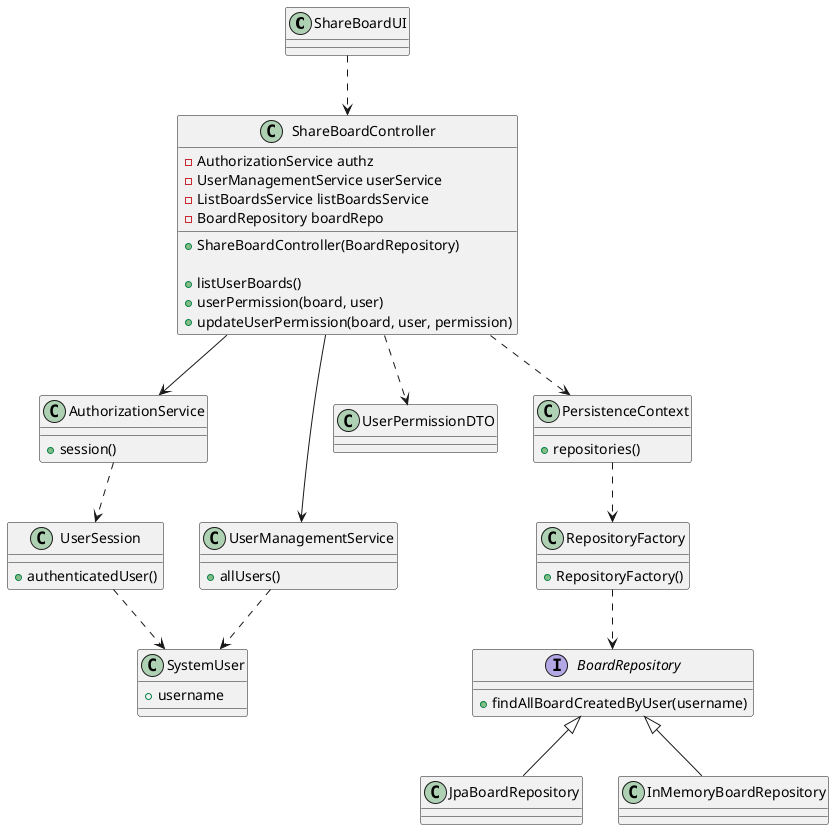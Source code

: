 @startuml US3004_CD

class ShareBoardUI {}

class ShareBoardController {
  - AuthorizationService authz
  - UserManagementService userService
  - ListBoardsService listBoardsService
  - BoardRepository boardRepo

  + ShareBoardController(BoardRepository)

  + listUserBoards()
  + userPermission(board, user)
  + updateUserPermission(board, user, permission)
}

class ShareBoardController {}

class AuthorizationService {
  + session()
}

class UserSession {
  + authenticatedUser()
}

class SystemUser {
  + username
}

class UserManagementService {
  + allUsers()
}

class UserPermissionDTO {}

class PersistenceContext {
  + repositories()
}

class RepositoryFactory {
  + RepositoryFactory()
}

interface BoardRepository {
  + findAllBoardCreatedByUser(username)
}

class JpaBoardRepository {}
class InMemoryBoardRepository {}

ShareBoardUI ..> ShareBoardController

ShareBoardController --> AuthorizationService
ShareBoardController --> UserManagementService
ShareBoardController ..> PersistenceContext
ShareBoardController ..> UserPermissionDTO

AuthorizationService ..> UserSession

UserSession ..> SystemUser
UserManagementService ..> SystemUser

PersistenceContext ..> RepositoryFactory

RepositoryFactory ..> BoardRepository

BoardRepository <|-- JpaBoardRepository
BoardRepository <|-- InMemoryBoardRepository

@enduml
